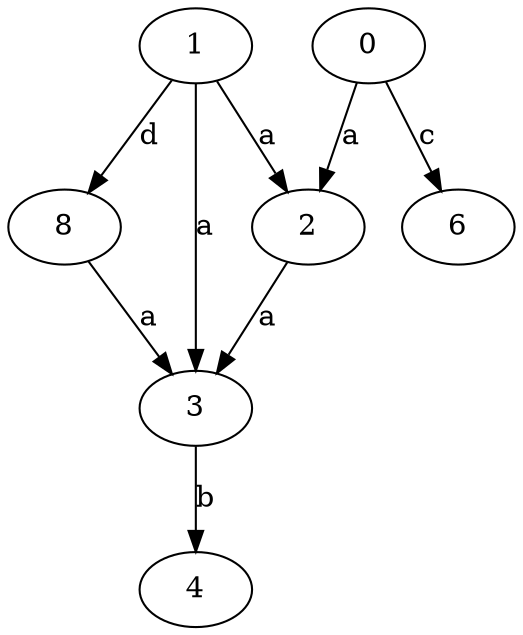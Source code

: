 strict digraph  {
2;
0;
3;
4;
6;
8;
1;
2 -> 3  [label=a];
0 -> 2  [label=a];
0 -> 6  [label=c];
3 -> 4  [label=b];
8 -> 3  [label=a];
1 -> 2  [label=a];
1 -> 3  [label=a];
1 -> 8  [label=d];
}
